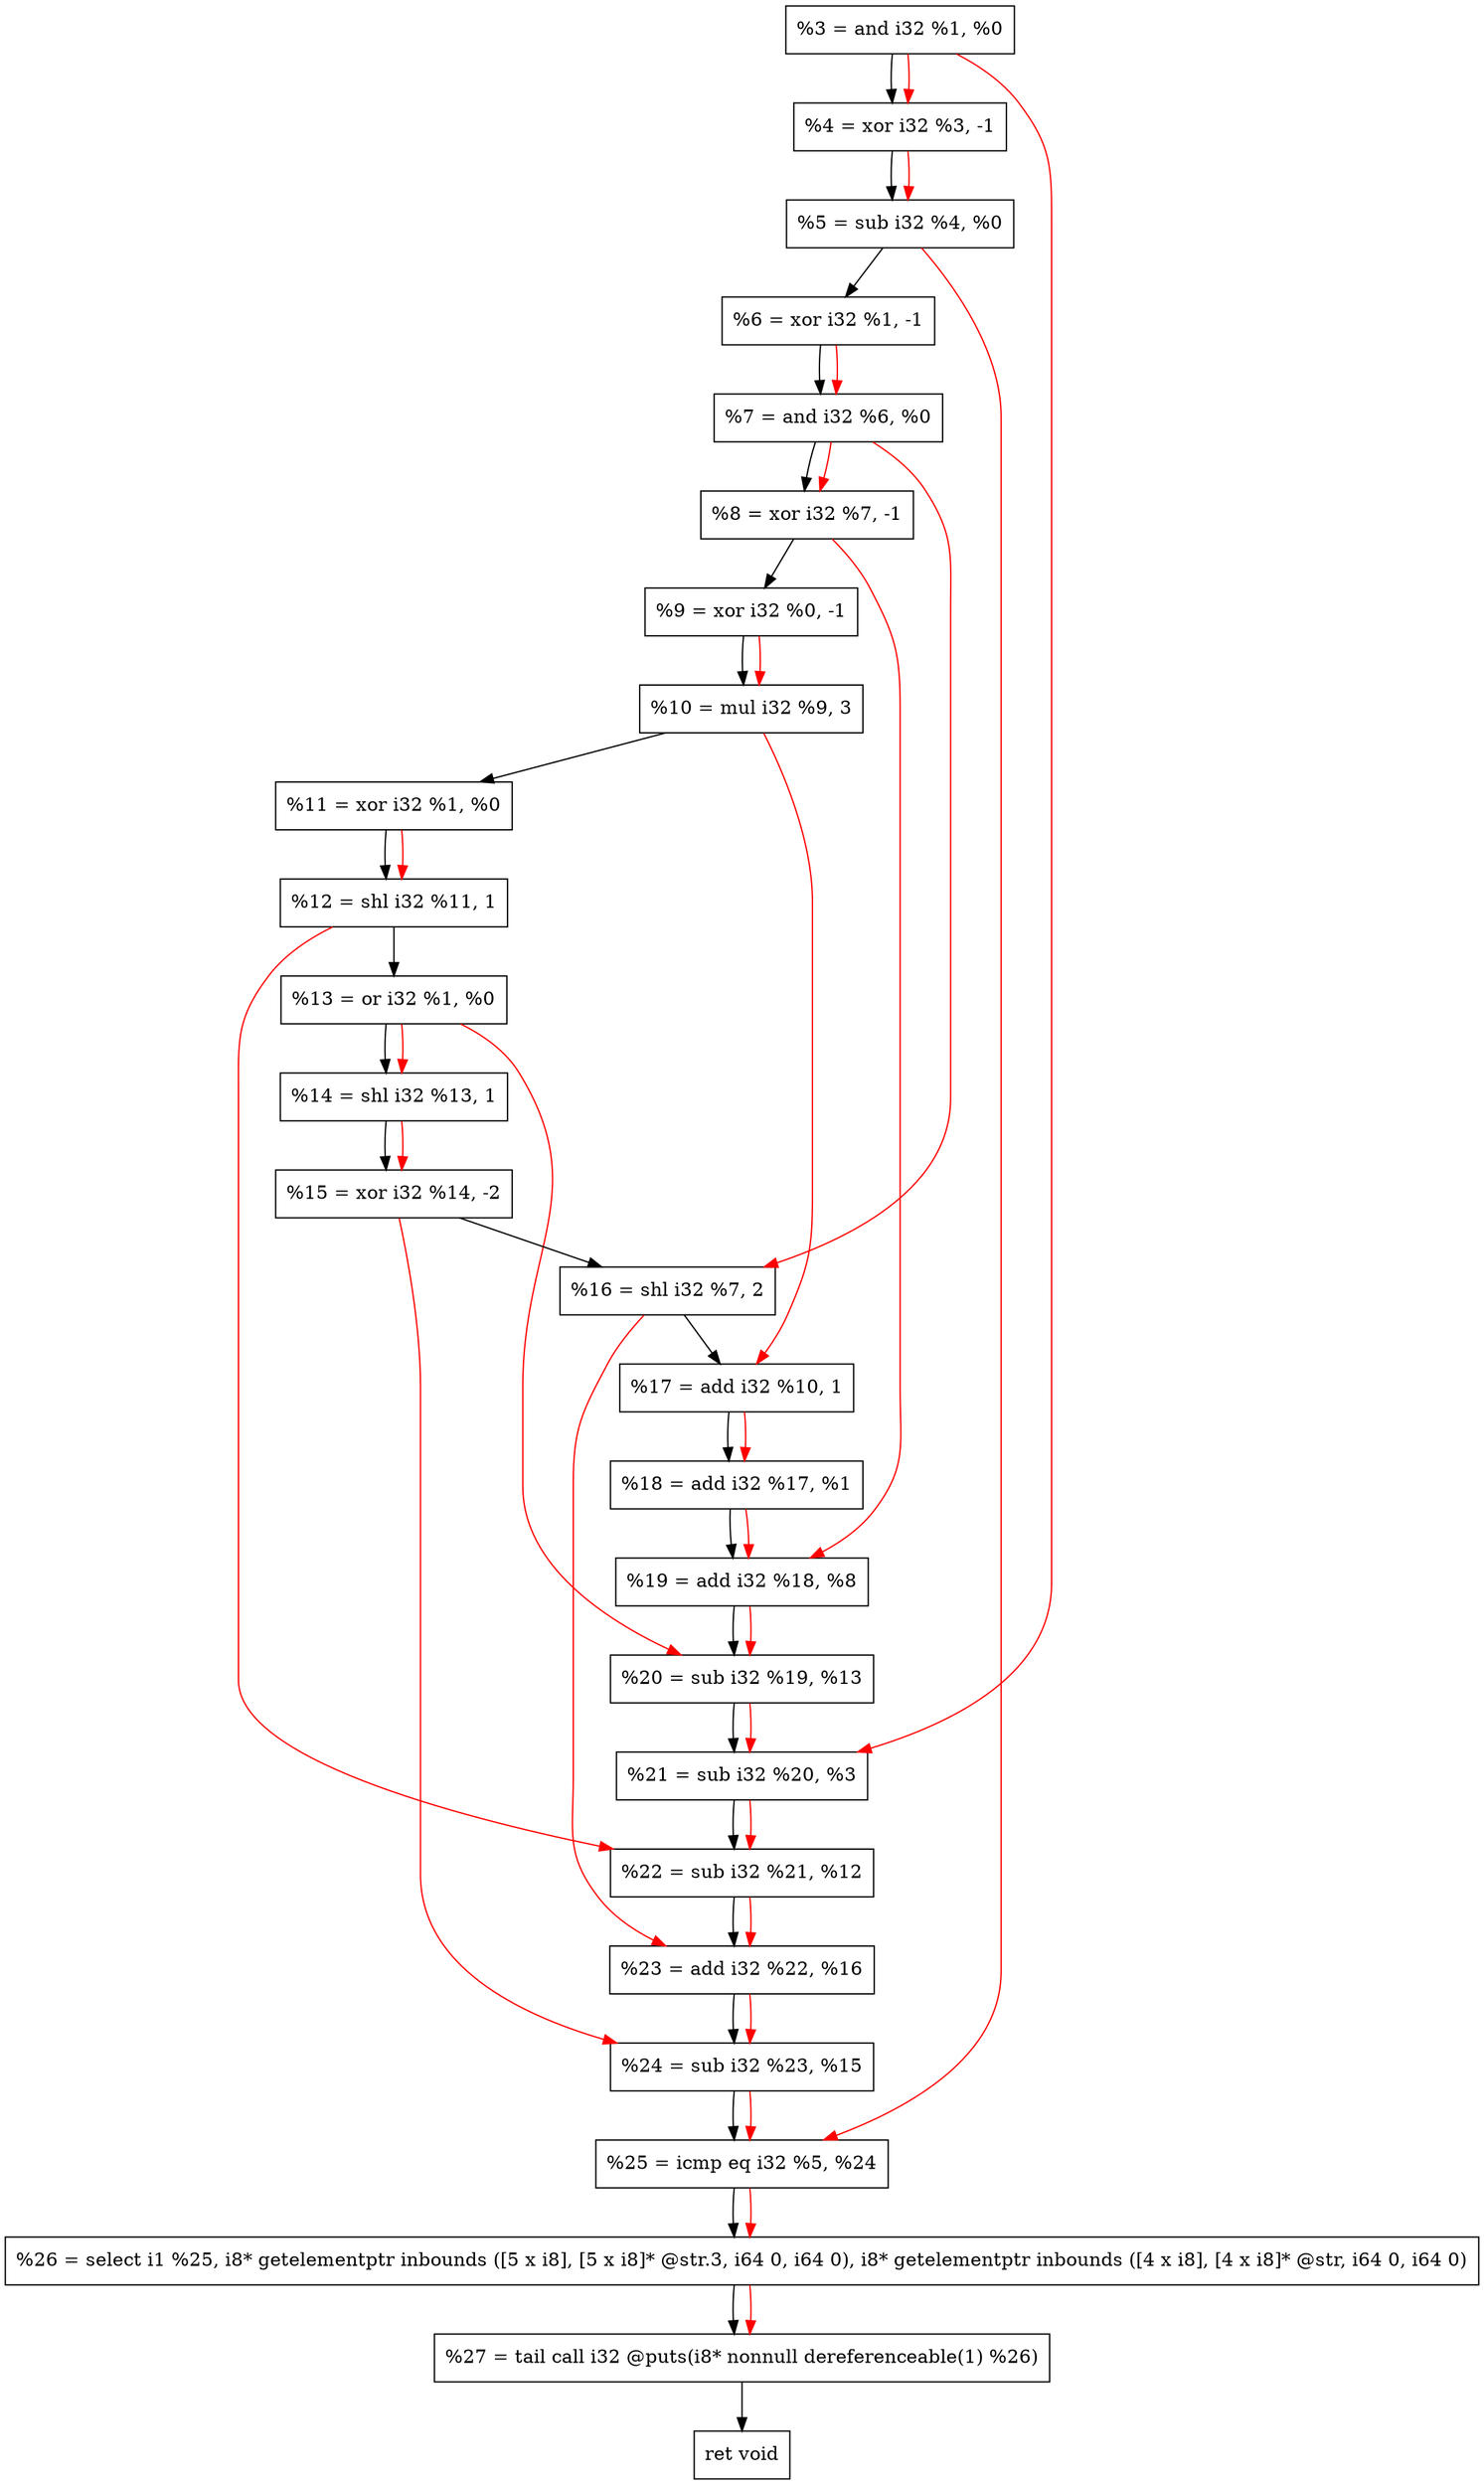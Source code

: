 digraph "DFG for'crackme' function" {
	Node0x5ed510[shape=record, label="  %3 = and i32 %1, %0"];
	Node0x5edbc0[shape=record, label="  %4 = xor i32 %3, -1"];
	Node0x5edc80[shape=record, label="  %5 = sub i32 %4, %0"];
	Node0x5edcf0[shape=record, label="  %6 = xor i32 %1, -1"];
	Node0x5edd60[shape=record, label="  %7 = and i32 %6, %0"];
	Node0x5eddd0[shape=record, label="  %8 = xor i32 %7, -1"];
	Node0x5ede40[shape=record, label="  %9 = xor i32 %0, -1"];
	Node0x5edeb0[shape=record, label="  %10 = mul i32 %9, 3"];
	Node0x5edf20[shape=record, label="  %11 = xor i32 %1, %0"];
	Node0x5edfc0[shape=record, label="  %12 = shl i32 %11, 1"];
	Node0x5ee030[shape=record, label="  %13 = or i32 %1, %0"];
	Node0x5ee0a0[shape=record, label="  %14 = shl i32 %13, 1"];
	Node0x5ee140[shape=record, label="  %15 = xor i32 %14, -2"];
	Node0x5ee1e0[shape=record, label="  %16 = shl i32 %7, 2"];
	Node0x5ee250[shape=record, label="  %17 = add i32 %10, 1"];
	Node0x5ee2c0[shape=record, label="  %18 = add i32 %17, %1"];
	Node0x5ee330[shape=record, label="  %19 = add i32 %18, %8"];
	Node0x5ee3a0[shape=record, label="  %20 = sub i32 %19, %13"];
	Node0x5ee410[shape=record, label="  %21 = sub i32 %20, %3"];
	Node0x5ee480[shape=record, label="  %22 = sub i32 %21, %12"];
	Node0x5ee4f0[shape=record, label="  %23 = add i32 %22, %16"];
	Node0x5ee560[shape=record, label="  %24 = sub i32 %23, %15"];
	Node0x5ee5d0[shape=record, label="  %25 = icmp eq i32 %5, %24"];
	Node0x58e268[shape=record, label="  %26 = select i1 %25, i8* getelementptr inbounds ([5 x i8], [5 x i8]* @str.3, i64 0, i64 0), i8* getelementptr inbounds ([4 x i8], [4 x i8]* @str, i64 0, i64 0)"];
	Node0x5eea70[shape=record, label="  %27 = tail call i32 @puts(i8* nonnull dereferenceable(1) %26)"];
	Node0x5eeac0[shape=record, label="  ret void"];
	Node0x5ed510 -> Node0x5edbc0;
	Node0x5edbc0 -> Node0x5edc80;
	Node0x5edc80 -> Node0x5edcf0;
	Node0x5edcf0 -> Node0x5edd60;
	Node0x5edd60 -> Node0x5eddd0;
	Node0x5eddd0 -> Node0x5ede40;
	Node0x5ede40 -> Node0x5edeb0;
	Node0x5edeb0 -> Node0x5edf20;
	Node0x5edf20 -> Node0x5edfc0;
	Node0x5edfc0 -> Node0x5ee030;
	Node0x5ee030 -> Node0x5ee0a0;
	Node0x5ee0a0 -> Node0x5ee140;
	Node0x5ee140 -> Node0x5ee1e0;
	Node0x5ee1e0 -> Node0x5ee250;
	Node0x5ee250 -> Node0x5ee2c0;
	Node0x5ee2c0 -> Node0x5ee330;
	Node0x5ee330 -> Node0x5ee3a0;
	Node0x5ee3a0 -> Node0x5ee410;
	Node0x5ee410 -> Node0x5ee480;
	Node0x5ee480 -> Node0x5ee4f0;
	Node0x5ee4f0 -> Node0x5ee560;
	Node0x5ee560 -> Node0x5ee5d0;
	Node0x5ee5d0 -> Node0x58e268;
	Node0x58e268 -> Node0x5eea70;
	Node0x5eea70 -> Node0x5eeac0;
edge [color=red]
	Node0x5ed510 -> Node0x5edbc0;
	Node0x5edbc0 -> Node0x5edc80;
	Node0x5edcf0 -> Node0x5edd60;
	Node0x5edd60 -> Node0x5eddd0;
	Node0x5ede40 -> Node0x5edeb0;
	Node0x5edf20 -> Node0x5edfc0;
	Node0x5ee030 -> Node0x5ee0a0;
	Node0x5ee0a0 -> Node0x5ee140;
	Node0x5edd60 -> Node0x5ee1e0;
	Node0x5edeb0 -> Node0x5ee250;
	Node0x5ee250 -> Node0x5ee2c0;
	Node0x5ee2c0 -> Node0x5ee330;
	Node0x5eddd0 -> Node0x5ee330;
	Node0x5ee330 -> Node0x5ee3a0;
	Node0x5ee030 -> Node0x5ee3a0;
	Node0x5ee3a0 -> Node0x5ee410;
	Node0x5ed510 -> Node0x5ee410;
	Node0x5ee410 -> Node0x5ee480;
	Node0x5edfc0 -> Node0x5ee480;
	Node0x5ee480 -> Node0x5ee4f0;
	Node0x5ee1e0 -> Node0x5ee4f0;
	Node0x5ee4f0 -> Node0x5ee560;
	Node0x5ee140 -> Node0x5ee560;
	Node0x5edc80 -> Node0x5ee5d0;
	Node0x5ee560 -> Node0x5ee5d0;
	Node0x5ee5d0 -> Node0x58e268;
	Node0x58e268 -> Node0x5eea70;
}
